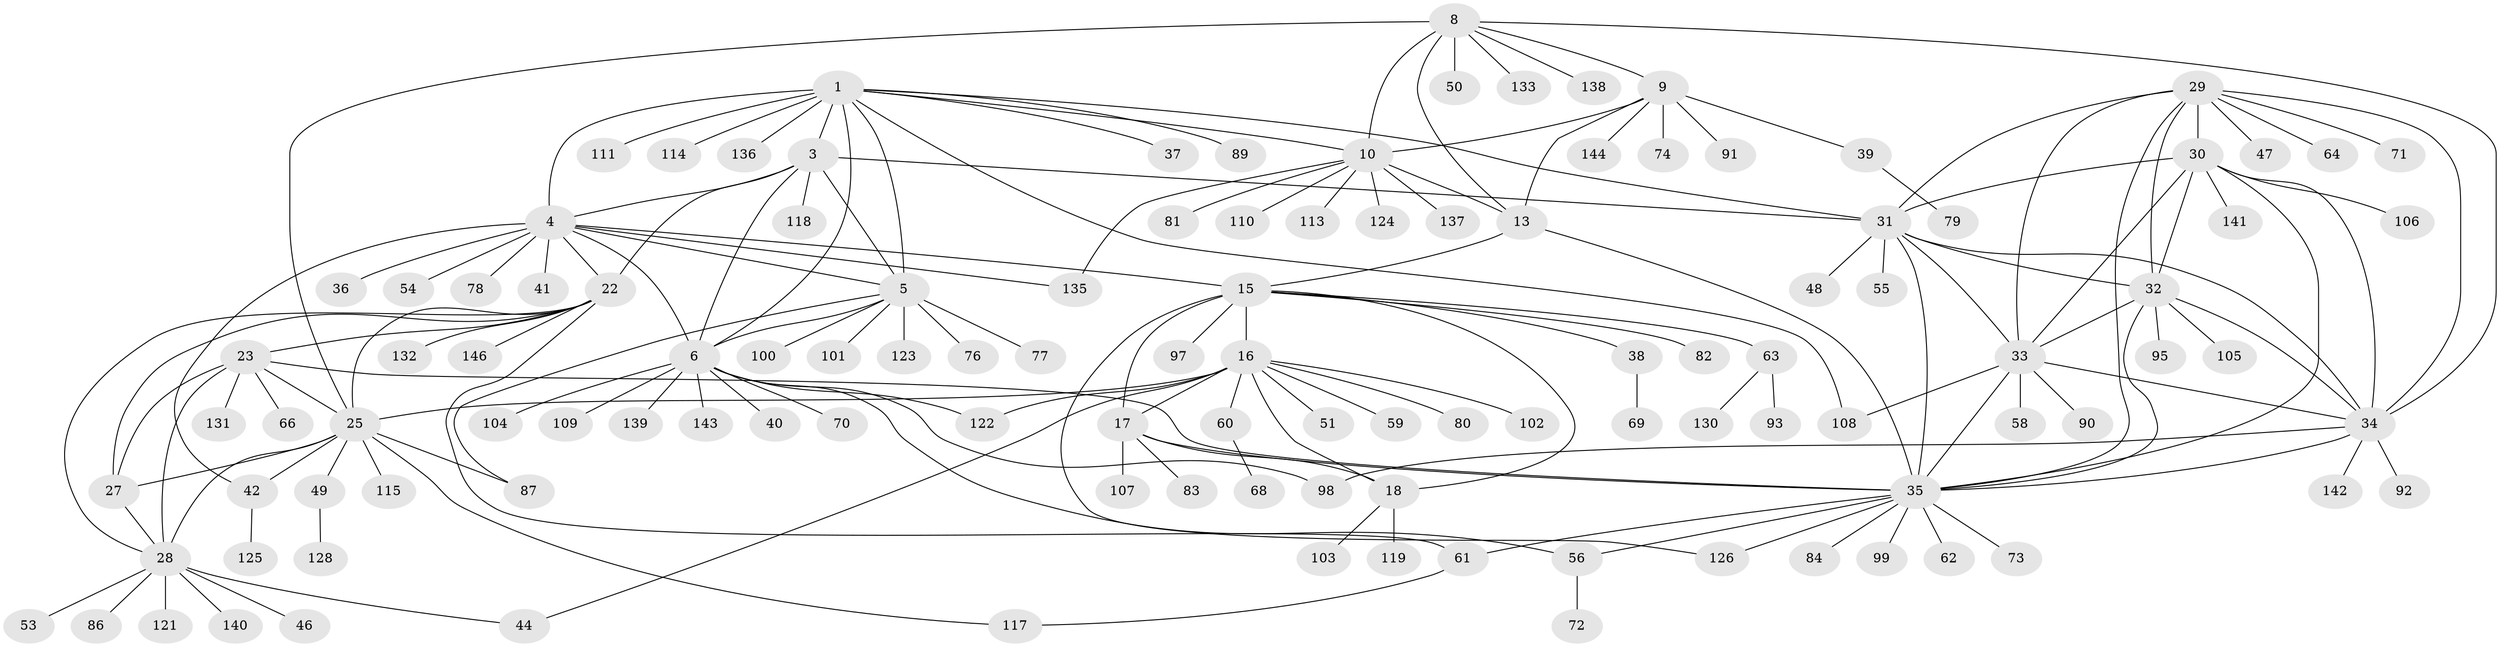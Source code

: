 // Generated by graph-tools (version 1.1) at 2025/24/03/03/25 07:24:09]
// undirected, 118 vertices, 170 edges
graph export_dot {
graph [start="1"]
  node [color=gray90,style=filled];
  1 [super="+2"];
  3 [super="+129"];
  4 [super="+7"];
  5 [super="+96"];
  6 [super="+134"];
  8 [super="+14"];
  9 [super="+12"];
  10 [super="+11"];
  13;
  15 [super="+20"];
  16 [super="+21"];
  17 [super="+19"];
  18 [super="+57"];
  22 [super="+52"];
  23 [super="+24"];
  25 [super="+26"];
  27;
  28 [super="+88"];
  29 [super="+45"];
  30 [super="+127"];
  31 [super="+94"];
  32 [super="+75"];
  33 [super="+145"];
  34 [super="+116"];
  35 [super="+43"];
  36;
  37;
  38;
  39;
  40;
  41;
  42 [super="+67"];
  44;
  46;
  47;
  48;
  49;
  50;
  51;
  53;
  54;
  55;
  56 [super="+65"];
  58;
  59;
  60;
  61;
  62;
  63;
  64;
  66;
  68;
  69;
  70;
  71;
  72;
  73;
  74 [super="+85"];
  76;
  77;
  78;
  79;
  80;
  81;
  82;
  83;
  84;
  86;
  87;
  89;
  90;
  91;
  92 [super="+112"];
  93;
  95;
  97;
  98;
  99;
  100;
  101;
  102;
  103;
  104;
  105;
  106;
  107;
  108;
  109;
  110;
  111;
  113;
  114;
  115;
  117 [super="+120"];
  118;
  119;
  121;
  122;
  123;
  124;
  125;
  126;
  128;
  130;
  131;
  132;
  133;
  135;
  136;
  137;
  138;
  139;
  140;
  141;
  142;
  143;
  144;
  146;
  1 -- 3 [weight=2];
  1 -- 4 [weight=4];
  1 -- 5 [weight=2];
  1 -- 6 [weight=2];
  1 -- 37;
  1 -- 89;
  1 -- 111;
  1 -- 136;
  1 -- 10;
  1 -- 108;
  1 -- 114;
  1 -- 31;
  3 -- 4 [weight=2];
  3 -- 5;
  3 -- 6;
  3 -- 22;
  3 -- 31;
  3 -- 118;
  4 -- 5 [weight=2];
  4 -- 6 [weight=2];
  4 -- 15;
  4 -- 36;
  4 -- 42;
  4 -- 54;
  4 -- 135;
  4 -- 22;
  4 -- 41;
  4 -- 78;
  5 -- 6;
  5 -- 76;
  5 -- 77;
  5 -- 87;
  5 -- 100;
  5 -- 101;
  5 -- 123;
  6 -- 40;
  6 -- 56;
  6 -- 70;
  6 -- 98;
  6 -- 104;
  6 -- 109;
  6 -- 122;
  6 -- 139;
  6 -- 143;
  8 -- 9 [weight=4];
  8 -- 10 [weight=4];
  8 -- 13 [weight=2];
  8 -- 34;
  8 -- 133;
  8 -- 138;
  8 -- 50;
  8 -- 25;
  9 -- 10 [weight=4];
  9 -- 13 [weight=2];
  9 -- 74;
  9 -- 91;
  9 -- 144;
  9 -- 39;
  10 -- 13 [weight=2];
  10 -- 81;
  10 -- 110;
  10 -- 124;
  10 -- 135;
  10 -- 137;
  10 -- 113;
  13 -- 35;
  13 -- 15;
  15 -- 16 [weight=4];
  15 -- 17 [weight=4];
  15 -- 18 [weight=2];
  15 -- 97;
  15 -- 38;
  15 -- 82;
  15 -- 126;
  15 -- 63;
  16 -- 17 [weight=4];
  16 -- 18 [weight=2];
  16 -- 44;
  16 -- 59;
  16 -- 60;
  16 -- 80;
  16 -- 102;
  16 -- 122;
  16 -- 51;
  16 -- 25;
  17 -- 18 [weight=2];
  17 -- 35;
  17 -- 107;
  17 -- 83;
  18 -- 103;
  18 -- 119;
  22 -- 23 [weight=2];
  22 -- 25 [weight=2];
  22 -- 27;
  22 -- 28;
  22 -- 61;
  22 -- 132;
  22 -- 146;
  23 -- 25 [weight=4];
  23 -- 27 [weight=2];
  23 -- 28 [weight=2];
  23 -- 35;
  23 -- 66;
  23 -- 131;
  25 -- 27 [weight=2];
  25 -- 28 [weight=2];
  25 -- 49;
  25 -- 115;
  25 -- 42;
  25 -- 117;
  25 -- 87;
  27 -- 28;
  28 -- 44;
  28 -- 46;
  28 -- 53;
  28 -- 86;
  28 -- 121;
  28 -- 140;
  29 -- 30;
  29 -- 31;
  29 -- 32;
  29 -- 33;
  29 -- 34;
  29 -- 35;
  29 -- 47;
  29 -- 71;
  29 -- 64;
  30 -- 31;
  30 -- 32;
  30 -- 33;
  30 -- 34;
  30 -- 35;
  30 -- 106;
  30 -- 141;
  31 -- 32;
  31 -- 33;
  31 -- 34;
  31 -- 35;
  31 -- 48;
  31 -- 55;
  32 -- 33;
  32 -- 34;
  32 -- 35;
  32 -- 95;
  32 -- 105;
  33 -- 34;
  33 -- 35;
  33 -- 58;
  33 -- 90;
  33 -- 108;
  34 -- 35;
  34 -- 92;
  34 -- 98;
  34 -- 142;
  35 -- 62;
  35 -- 73;
  35 -- 84;
  35 -- 126;
  35 -- 99;
  35 -- 61;
  35 -- 56;
  38 -- 69;
  39 -- 79;
  42 -- 125;
  49 -- 128;
  56 -- 72;
  60 -- 68;
  61 -- 117;
  63 -- 93;
  63 -- 130;
}
